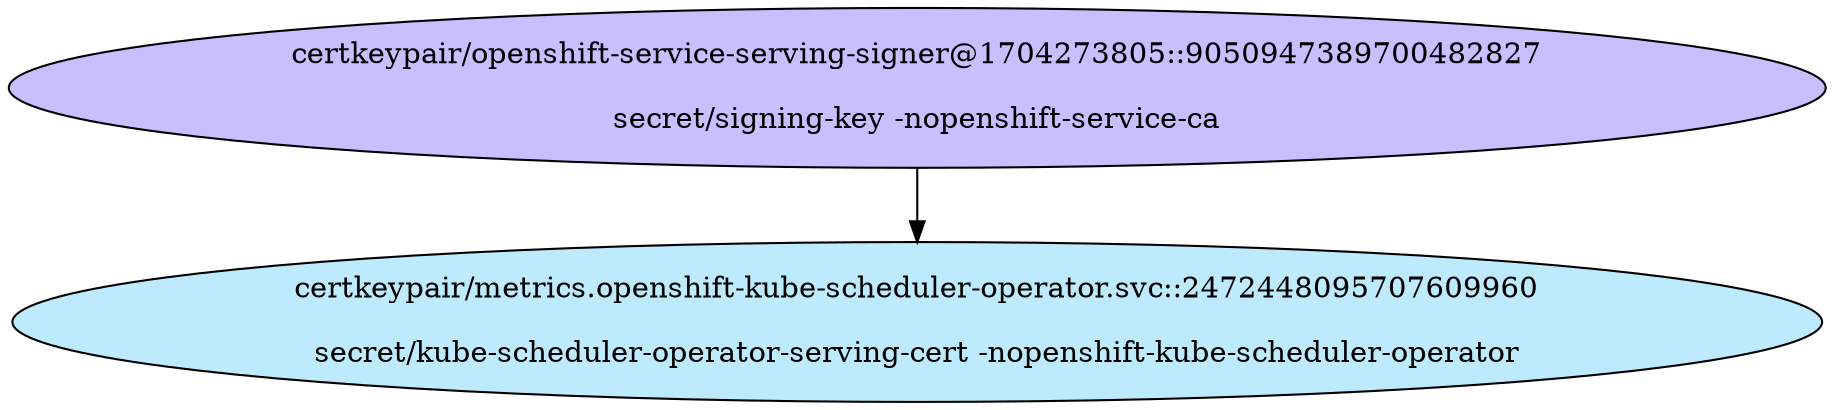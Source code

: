 digraph "Local Certificate" {
  // Node definitions.
  1 [
    label="certkeypair/openshift-service-serving-signer@1704273805::9050947389700482827\n\nsecret/signing-key -nopenshift-service-ca\n"
    style=filled
    fillcolor="#c7bfff"
  ];
  10 [
    label="certkeypair/metrics.openshift-kube-scheduler-operator.svc::2472448095707609960\n\nsecret/kube-scheduler-operator-serving-cert -nopenshift-kube-scheduler-operator\n"
    style=filled
    fillcolor="#bdebfd"
  ];

  // Edge definitions.
  1 -> 10;
}